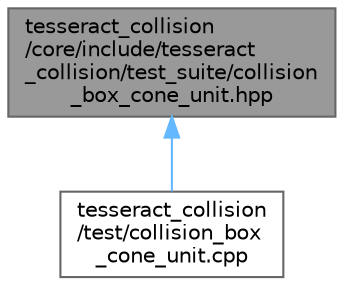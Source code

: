 digraph "tesseract_collision/core/include/tesseract_collision/test_suite/collision_box_cone_unit.hpp"
{
 // LATEX_PDF_SIZE
  bgcolor="transparent";
  edge [fontname=Helvetica,fontsize=10,labelfontname=Helvetica,labelfontsize=10];
  node [fontname=Helvetica,fontsize=10,shape=box,height=0.2,width=0.4];
  Node1 [label="tesseract_collision\l/core/include/tesseract\l_collision/test_suite/collision\l_box_cone_unit.hpp",height=0.2,width=0.4,color="gray40", fillcolor="grey60", style="filled", fontcolor="black",tooltip=" "];
  Node1 -> Node2 [dir="back",color="steelblue1",style="solid"];
  Node2 [label="tesseract_collision\l/test/collision_box\l_cone_unit.cpp",height=0.2,width=0.4,color="grey40", fillcolor="white", style="filled",URL="$de/d30/collision__box__cone__unit_8cpp.html",tooltip=" "];
}
